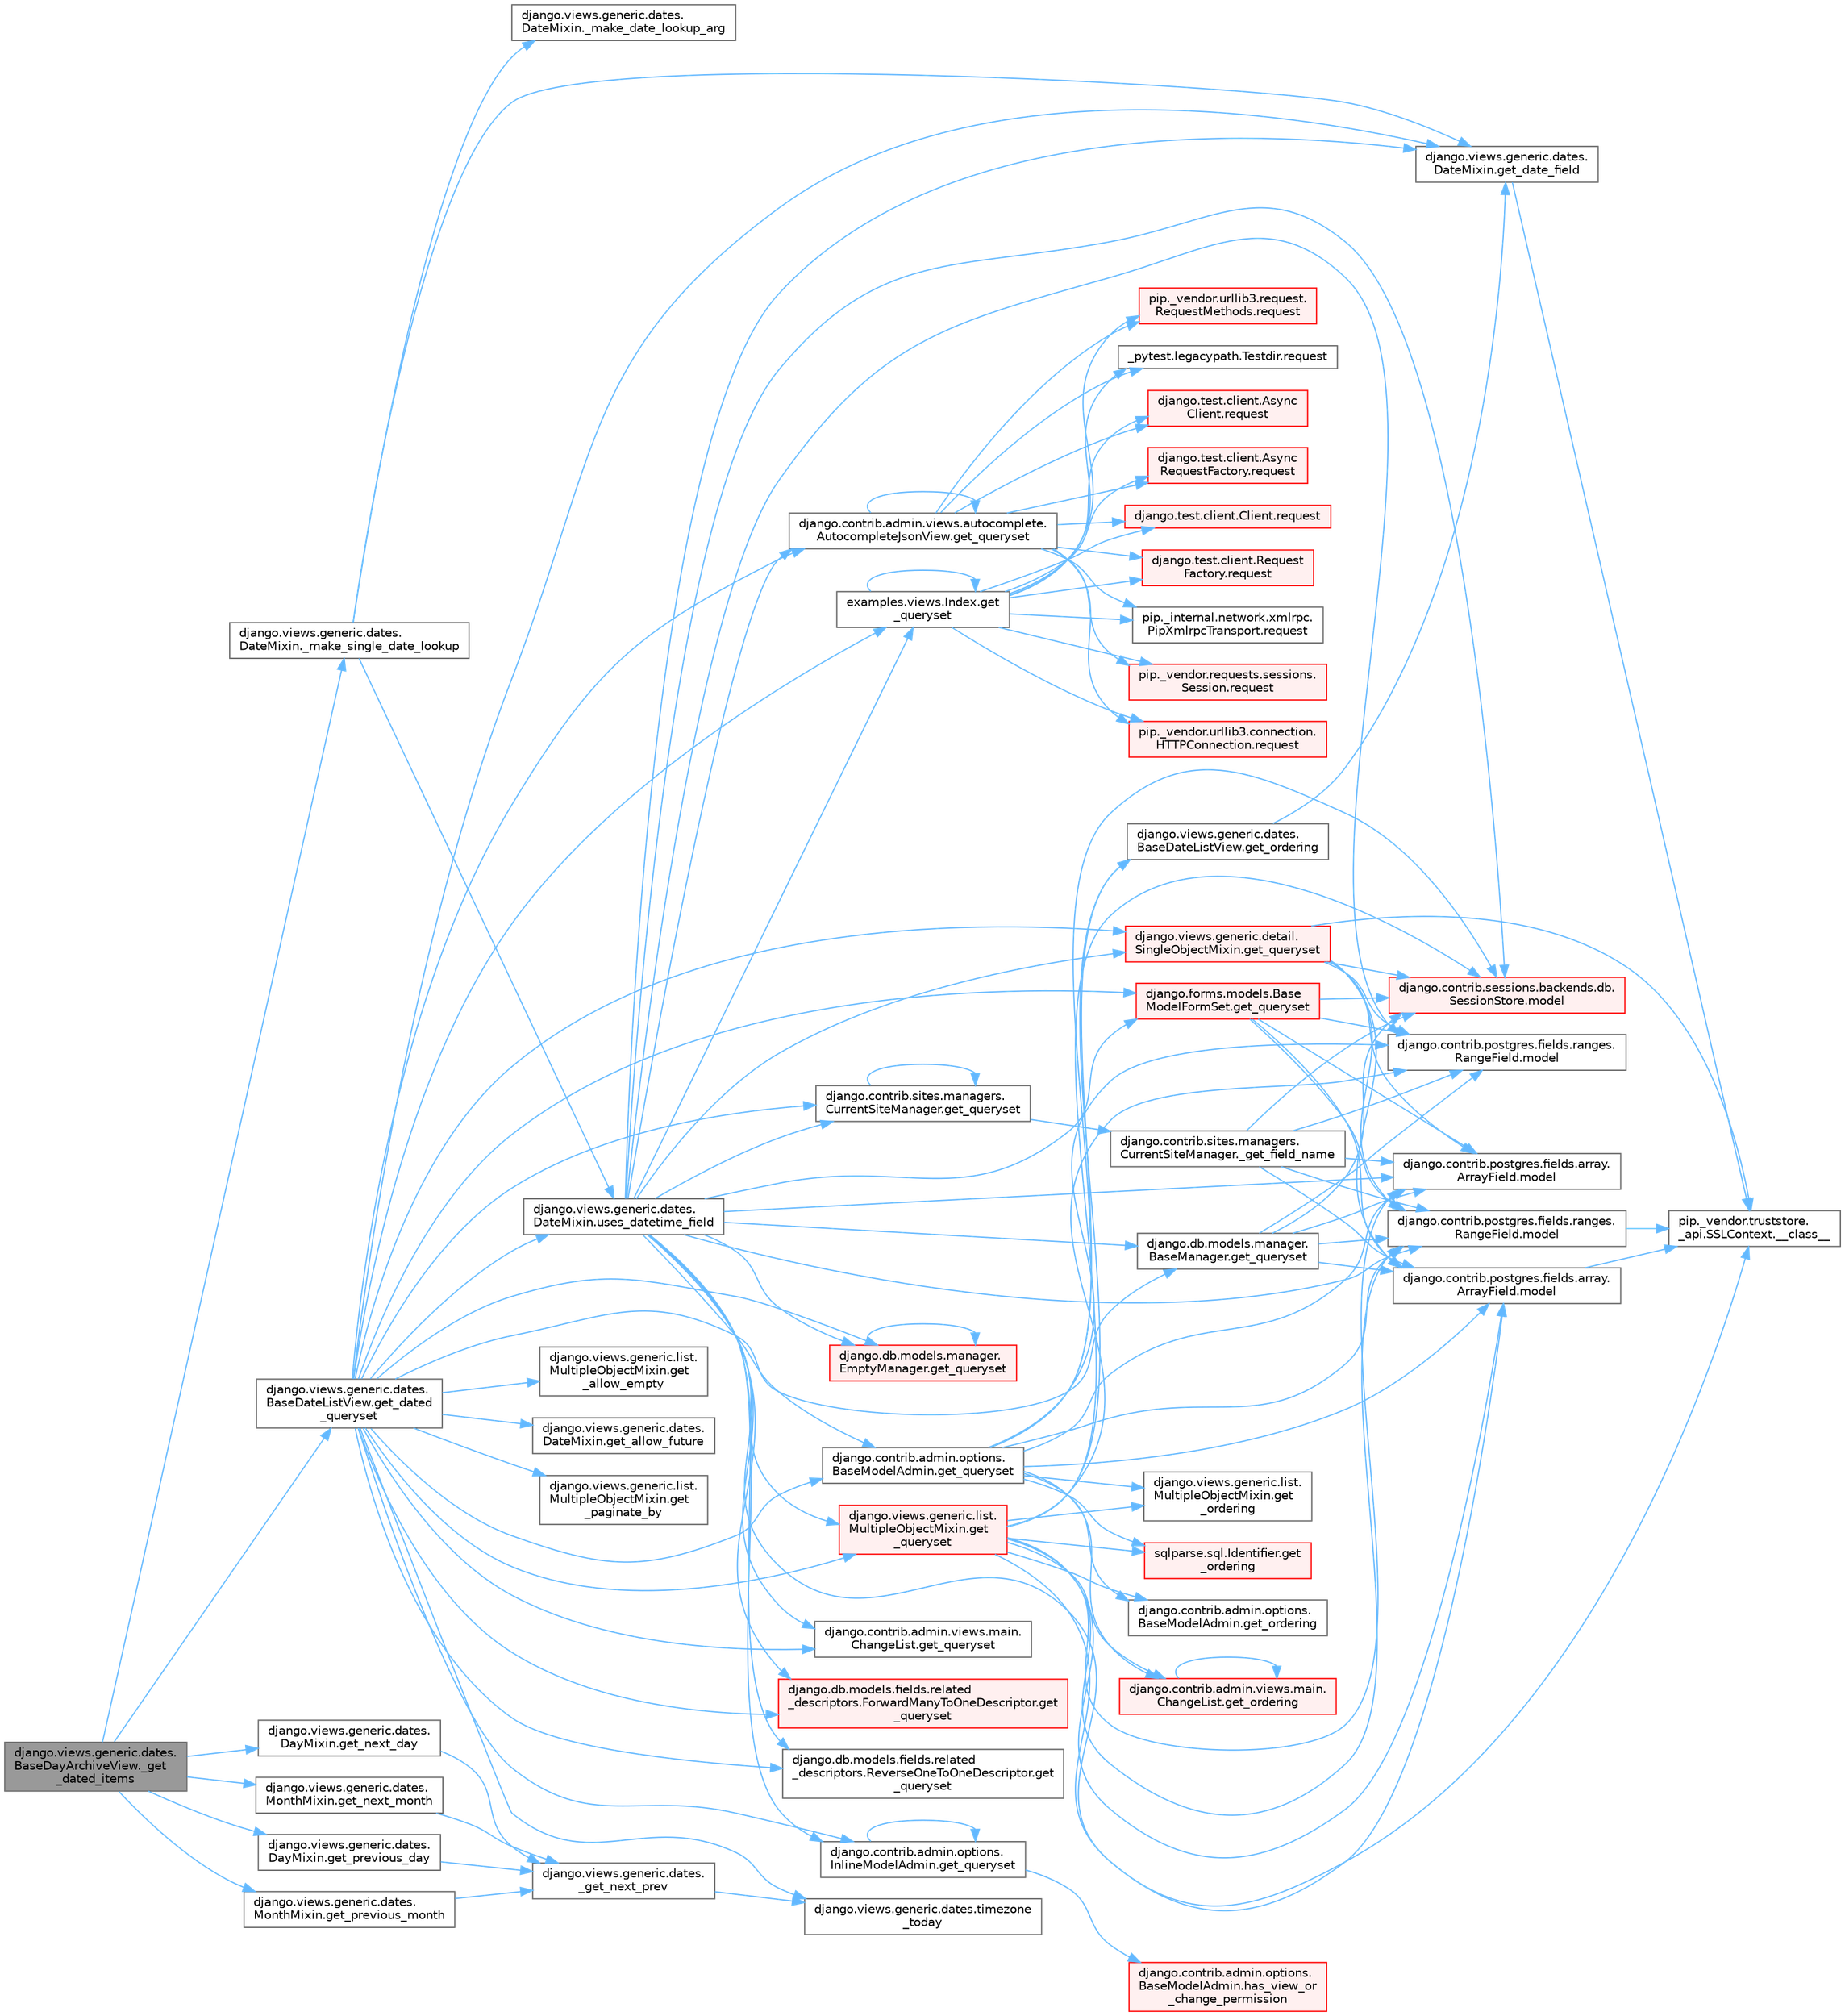 digraph "django.views.generic.dates.BaseDayArchiveView._get_dated_items"
{
 // LATEX_PDF_SIZE
  bgcolor="transparent";
  edge [fontname=Helvetica,fontsize=10,labelfontname=Helvetica,labelfontsize=10];
  node [fontname=Helvetica,fontsize=10,shape=box,height=0.2,width=0.4];
  rankdir="LR";
  Node1 [id="Node000001",label="django.views.generic.dates.\lBaseDayArchiveView._get\l_dated_items",height=0.2,width=0.4,color="gray40", fillcolor="grey60", style="filled", fontcolor="black",tooltip=" "];
  Node1 -> Node2 [id="edge1_Node000001_Node000002",color="steelblue1",style="solid",tooltip=" "];
  Node2 [id="Node000002",label="django.views.generic.dates.\lDateMixin._make_single_date_lookup",height=0.2,width=0.4,color="grey40", fillcolor="white", style="filled",URL="$classdjango_1_1views_1_1generic_1_1dates_1_1_date_mixin.html#ac17fc80d601666765dd9751d4b5e065d",tooltip=" "];
  Node2 -> Node3 [id="edge2_Node000002_Node000003",color="steelblue1",style="solid",tooltip=" "];
  Node3 [id="Node000003",label="django.views.generic.dates.\lDateMixin._make_date_lookup_arg",height=0.2,width=0.4,color="grey40", fillcolor="white", style="filled",URL="$classdjango_1_1views_1_1generic_1_1dates_1_1_date_mixin.html#aac7dd5ad67e178e80dd82a095f80b848",tooltip=" "];
  Node2 -> Node4 [id="edge3_Node000002_Node000004",color="steelblue1",style="solid",tooltip=" "];
  Node4 [id="Node000004",label="django.views.generic.dates.\lDateMixin.get_date_field",height=0.2,width=0.4,color="grey40", fillcolor="white", style="filled",URL="$classdjango_1_1views_1_1generic_1_1dates_1_1_date_mixin.html#a5effe594d56a85727190cc91ef894526",tooltip=" "];
  Node4 -> Node5 [id="edge4_Node000004_Node000005",color="steelblue1",style="solid",tooltip=" "];
  Node5 [id="Node000005",label="pip._vendor.truststore.\l_api.SSLContext.__class__",height=0.2,width=0.4,color="grey40", fillcolor="white", style="filled",URL="$classpip_1_1__vendor_1_1truststore_1_1__api_1_1_s_s_l_context.html#a530861514f31eabaa3f513557d6e66de",tooltip=" "];
  Node2 -> Node6 [id="edge5_Node000002_Node000006",color="steelblue1",style="solid",tooltip=" "];
  Node6 [id="Node000006",label="django.views.generic.dates.\lDateMixin.uses_datetime_field",height=0.2,width=0.4,color="grey40", fillcolor="white", style="filled",URL="$classdjango_1_1views_1_1generic_1_1dates_1_1_date_mixin.html#a1fb37f57858e32a16ec5b6328ae68adb",tooltip=" "];
  Node6 -> Node4 [id="edge6_Node000006_Node000004",color="steelblue1",style="solid",tooltip=" "];
  Node6 -> Node7 [id="edge7_Node000006_Node000007",color="steelblue1",style="solid",tooltip=" "];
  Node7 [id="Node000007",label="django.contrib.admin.options.\lBaseModelAdmin.get_queryset",height=0.2,width=0.4,color="grey40", fillcolor="white", style="filled",URL="$classdjango_1_1contrib_1_1admin_1_1options_1_1_base_model_admin.html#a785da85de69766ce5f736de0e4de80c5",tooltip=" "];
  Node7 -> Node8 [id="edge8_Node000007_Node000008",color="steelblue1",style="solid",tooltip=" "];
  Node8 [id="Node000008",label="django.contrib.admin.options.\lBaseModelAdmin.get_ordering",height=0.2,width=0.4,color="grey40", fillcolor="white", style="filled",URL="$classdjango_1_1contrib_1_1admin_1_1options_1_1_base_model_admin.html#a8b06248f6c601bed9bcfc951f653cb72",tooltip=" "];
  Node7 -> Node9 [id="edge9_Node000007_Node000009",color="steelblue1",style="solid",tooltip=" "];
  Node9 [id="Node000009",label="django.contrib.admin.views.main.\lChangeList.get_ordering",height=0.2,width=0.4,color="red", fillcolor="#FFF0F0", style="filled",URL="$classdjango_1_1contrib_1_1admin_1_1views_1_1main_1_1_change_list.html#a87413968b7e496bc20cdc428329a8f93",tooltip=" "];
  Node9 -> Node9 [id="edge10_Node000009_Node000009",color="steelblue1",style="solid",tooltip=" "];
  Node7 -> Node20 [id="edge11_Node000007_Node000020",color="steelblue1",style="solid",tooltip=" "];
  Node20 [id="Node000020",label="django.views.generic.dates.\lBaseDateListView.get_ordering",height=0.2,width=0.4,color="grey40", fillcolor="white", style="filled",URL="$classdjango_1_1views_1_1generic_1_1dates_1_1_base_date_list_view.html#a0ec2128f4273a0b80fa32b44d71725ea",tooltip=" "];
  Node20 -> Node4 [id="edge12_Node000020_Node000004",color="steelblue1",style="solid",tooltip=" "];
  Node7 -> Node21 [id="edge13_Node000007_Node000021",color="steelblue1",style="solid",tooltip=" "];
  Node21 [id="Node000021",label="django.views.generic.list.\lMultipleObjectMixin.get\l_ordering",height=0.2,width=0.4,color="grey40", fillcolor="white", style="filled",URL="$classdjango_1_1views_1_1generic_1_1list_1_1_multiple_object_mixin.html#a8ba6071eb9a7bab04795550b0a3628c6",tooltip=" "];
  Node7 -> Node22 [id="edge14_Node000007_Node000022",color="steelblue1",style="solid",tooltip=" "];
  Node22 [id="Node000022",label="sqlparse.sql.Identifier.get\l_ordering",height=0.2,width=0.4,color="red", fillcolor="#FFF0F0", style="filled",URL="$classsqlparse_1_1sql_1_1_identifier.html#a6e06ea438171fb096466ae06a2b2f69f",tooltip=" "];
  Node7 -> Node13 [id="edge15_Node000007_Node000013",color="steelblue1",style="solid",tooltip=" "];
  Node13 [id="Node000013",label="django.contrib.postgres.fields.array.\lArrayField.model",height=0.2,width=0.4,color="grey40", fillcolor="white", style="filled",URL="$classdjango_1_1contrib_1_1postgres_1_1fields_1_1array_1_1_array_field.html#a4402eef4c4784e00671c9f229481f4c1",tooltip=" "];
  Node13 -> Node5 [id="edge16_Node000013_Node000005",color="steelblue1",style="solid",tooltip=" "];
  Node7 -> Node14 [id="edge17_Node000007_Node000014",color="steelblue1",style="solid",tooltip=" "];
  Node14 [id="Node000014",label="django.contrib.postgres.fields.array.\lArrayField.model",height=0.2,width=0.4,color="grey40", fillcolor="white", style="filled",URL="$classdjango_1_1contrib_1_1postgres_1_1fields_1_1array_1_1_array_field.html#a50a2796de85f960ca282b56ef2d9446c",tooltip=" "];
  Node7 -> Node15 [id="edge18_Node000007_Node000015",color="steelblue1",style="solid",tooltip=" "];
  Node15 [id="Node000015",label="django.contrib.postgres.fields.ranges.\lRangeField.model",height=0.2,width=0.4,color="grey40", fillcolor="white", style="filled",URL="$classdjango_1_1contrib_1_1postgres_1_1fields_1_1ranges_1_1_range_field.html#aa38c2bbd1bad0c8f9b0315ee468867a2",tooltip=" "];
  Node15 -> Node5 [id="edge19_Node000015_Node000005",color="steelblue1",style="solid",tooltip=" "];
  Node7 -> Node16 [id="edge20_Node000007_Node000016",color="steelblue1",style="solid",tooltip=" "];
  Node16 [id="Node000016",label="django.contrib.postgres.fields.ranges.\lRangeField.model",height=0.2,width=0.4,color="grey40", fillcolor="white", style="filled",URL="$classdjango_1_1contrib_1_1postgres_1_1fields_1_1ranges_1_1_range_field.html#a91b36827f010affd1ff89569cf40d1af",tooltip=" "];
  Node7 -> Node17 [id="edge21_Node000007_Node000017",color="steelblue1",style="solid",tooltip=" "];
  Node17 [id="Node000017",label="django.contrib.sessions.backends.db.\lSessionStore.model",height=0.2,width=0.4,color="red", fillcolor="#FFF0F0", style="filled",URL="$classdjango_1_1contrib_1_1sessions_1_1backends_1_1db_1_1_session_store.html#af52cfb4371af389c8bd4a6780274c403",tooltip=" "];
  Node6 -> Node25 [id="edge22_Node000006_Node000025",color="steelblue1",style="solid",tooltip=" "];
  Node25 [id="Node000025",label="django.contrib.admin.options.\lInlineModelAdmin.get_queryset",height=0.2,width=0.4,color="grey40", fillcolor="white", style="filled",URL="$classdjango_1_1contrib_1_1admin_1_1options_1_1_inline_model_admin.html#a9248f5d82a336087e911b7ebc8729ffd",tooltip=" "];
  Node25 -> Node25 [id="edge23_Node000025_Node000025",color="steelblue1",style="solid",tooltip=" "];
  Node25 -> Node26 [id="edge24_Node000025_Node000026",color="steelblue1",style="solid",tooltip=" "];
  Node26 [id="Node000026",label="django.contrib.admin.options.\lBaseModelAdmin.has_view_or\l_change_permission",height=0.2,width=0.4,color="red", fillcolor="#FFF0F0", style="filled",URL="$classdjango_1_1contrib_1_1admin_1_1options_1_1_base_model_admin.html#a218c5fb68fadfcf6e8e49172ad1d317c",tooltip=" "];
  Node6 -> Node32 [id="edge25_Node000006_Node000032",color="steelblue1",style="solid",tooltip=" "];
  Node32 [id="Node000032",label="django.contrib.admin.views.autocomplete.\lAutocompleteJsonView.get_queryset",height=0.2,width=0.4,color="grey40", fillcolor="white", style="filled",URL="$classdjango_1_1contrib_1_1admin_1_1views_1_1autocomplete_1_1_autocomplete_json_view.html#a6eb5abbd3b2e8b252a4ce9ca2680f3d3",tooltip=" "];
  Node32 -> Node32 [id="edge26_Node000032_Node000032",color="steelblue1",style="solid",tooltip=" "];
  Node32 -> Node33 [id="edge27_Node000032_Node000033",color="steelblue1",style="solid",tooltip=" "];
  Node33 [id="Node000033",label="_pytest.legacypath.Testdir.request",height=0.2,width=0.4,color="grey40", fillcolor="white", style="filled",URL="$class__pytest_1_1legacypath_1_1_testdir.html#a0e10c900efcd764da85254119e4d64c4",tooltip=" "];
  Node32 -> Node34 [id="edge28_Node000032_Node000034",color="steelblue1",style="solid",tooltip=" "];
  Node34 [id="Node000034",label="django.test.client.Async\lClient.request",height=0.2,width=0.4,color="red", fillcolor="#FFF0F0", style="filled",URL="$classdjango_1_1test_1_1client_1_1_async_client.html#a891cc2f6b81dcf3583bbbde8d21a713a",tooltip=" "];
  Node32 -> Node36 [id="edge29_Node000032_Node000036",color="steelblue1",style="solid",tooltip=" "];
  Node36 [id="Node000036",label="django.test.client.Async\lRequestFactory.request",height=0.2,width=0.4,color="red", fillcolor="#FFF0F0", style="filled",URL="$classdjango_1_1test_1_1client_1_1_async_request_factory.html#aab026845547a4c2d9203b8710b90f6cd",tooltip=" "];
  Node32 -> Node37 [id="edge30_Node000032_Node000037",color="steelblue1",style="solid",tooltip=" "];
  Node37 [id="Node000037",label="django.test.client.Client.request",height=0.2,width=0.4,color="red", fillcolor="#FFF0F0", style="filled",URL="$classdjango_1_1test_1_1client_1_1_client.html#a2f51c5251142ab6503937051936e33fa",tooltip=" "];
  Node32 -> Node492 [id="edge31_Node000032_Node000492",color="steelblue1",style="solid",tooltip=" "];
  Node492 [id="Node000492",label="django.test.client.Request\lFactory.request",height=0.2,width=0.4,color="red", fillcolor="#FFF0F0", style="filled",URL="$classdjango_1_1test_1_1client_1_1_request_factory.html#adae411ab0df6839c5364b647e4dc63ad",tooltip=" "];
  Node32 -> Node493 [id="edge32_Node000032_Node000493",color="steelblue1",style="solid",tooltip=" "];
  Node493 [id="Node000493",label="pip._internal.network.xmlrpc.\lPipXmlrpcTransport.request",height=0.2,width=0.4,color="grey40", fillcolor="white", style="filled",URL="$classpip_1_1__internal_1_1network_1_1xmlrpc_1_1_pip_xmlrpc_transport.html#a91d1ed180fbf8bcc25f6747a72614c5f",tooltip=" "];
  Node32 -> Node494 [id="edge33_Node000032_Node000494",color="steelblue1",style="solid",tooltip=" "];
  Node494 [id="Node000494",label="pip._vendor.requests.sessions.\lSession.request",height=0.2,width=0.4,color="red", fillcolor="#FFF0F0", style="filled",URL="$classpip_1_1__vendor_1_1requests_1_1sessions_1_1_session.html#a3dddfa16e93faa1a1a553936d913482b",tooltip=" "];
  Node32 -> Node1010 [id="edge34_Node000032_Node001010",color="steelblue1",style="solid",tooltip=" "];
  Node1010 [id="Node001010",label="pip._vendor.urllib3.connection.\lHTTPConnection.request",height=0.2,width=0.4,color="red", fillcolor="#FFF0F0", style="filled",URL="$classpip_1_1__vendor_1_1urllib3_1_1connection_1_1_h_t_t_p_connection.html#a67e552c4d242e4169bdf7319269a417f",tooltip=" "];
  Node32 -> Node1012 [id="edge35_Node000032_Node001012",color="steelblue1",style="solid",tooltip=" "];
  Node1012 [id="Node001012",label="pip._vendor.urllib3.request.\lRequestMethods.request",height=0.2,width=0.4,color="red", fillcolor="#FFF0F0", style="filled",URL="$classpip_1_1__vendor_1_1urllib3_1_1request_1_1_request_methods.html#a73541f2f0edc7df7413b043e33c69e7f",tooltip=" "];
  Node6 -> Node2830 [id="edge36_Node000006_Node002830",color="steelblue1",style="solid",tooltip=" "];
  Node2830 [id="Node002830",label="django.contrib.admin.views.main.\lChangeList.get_queryset",height=0.2,width=0.4,color="grey40", fillcolor="white", style="filled",URL="$classdjango_1_1contrib_1_1admin_1_1views_1_1main_1_1_change_list.html#a269abeb8e01762183e40a5133a41151d",tooltip=" "];
  Node6 -> Node2831 [id="edge37_Node000006_Node002831",color="steelblue1",style="solid",tooltip=" "];
  Node2831 [id="Node002831",label="django.contrib.sites.managers.\lCurrentSiteManager.get_queryset",height=0.2,width=0.4,color="grey40", fillcolor="white", style="filled",URL="$classdjango_1_1contrib_1_1sites_1_1managers_1_1_current_site_manager.html#a1889434ddf70c93854e44489319c1a1f",tooltip=" "];
  Node2831 -> Node1155 [id="edge38_Node002831_Node001155",color="steelblue1",style="solid",tooltip=" "];
  Node1155 [id="Node001155",label="django.contrib.sites.managers.\lCurrentSiteManager._get_field_name",height=0.2,width=0.4,color="grey40", fillcolor="white", style="filled",URL="$classdjango_1_1contrib_1_1sites_1_1managers_1_1_current_site_manager.html#a6681f04ed527ed7f580a8c6330a97cd4",tooltip=" "];
  Node1155 -> Node13 [id="edge39_Node001155_Node000013",color="steelblue1",style="solid",tooltip=" "];
  Node1155 -> Node14 [id="edge40_Node001155_Node000014",color="steelblue1",style="solid",tooltip=" "];
  Node1155 -> Node15 [id="edge41_Node001155_Node000015",color="steelblue1",style="solid",tooltip=" "];
  Node1155 -> Node16 [id="edge42_Node001155_Node000016",color="steelblue1",style="solid",tooltip=" "];
  Node1155 -> Node17 [id="edge43_Node001155_Node000017",color="steelblue1",style="solid",tooltip=" "];
  Node2831 -> Node2831 [id="edge44_Node002831_Node002831",color="steelblue1",style="solid",tooltip=" "];
  Node6 -> Node2832 [id="edge45_Node000006_Node002832",color="steelblue1",style="solid",tooltip=" "];
  Node2832 [id="Node002832",label="django.db.models.fields.related\l_descriptors.ForwardManyToOneDescriptor.get\l_queryset",height=0.2,width=0.4,color="red", fillcolor="#FFF0F0", style="filled",URL="$classdjango_1_1db_1_1models_1_1fields_1_1related__descriptors_1_1_forward_many_to_one_descriptor.html#aac7cf3069f240b0e4553d803b419cf7d",tooltip=" "];
  Node6 -> Node2833 [id="edge46_Node000006_Node002833",color="steelblue1",style="solid",tooltip=" "];
  Node2833 [id="Node002833",label="django.db.models.fields.related\l_descriptors.ReverseOneToOneDescriptor.get\l_queryset",height=0.2,width=0.4,color="grey40", fillcolor="white", style="filled",URL="$classdjango_1_1db_1_1models_1_1fields_1_1related__descriptors_1_1_reverse_one_to_one_descriptor.html#a04bede0cb722d44ace129e00e85081a3",tooltip=" "];
  Node6 -> Node2834 [id="edge47_Node000006_Node002834",color="steelblue1",style="solid",tooltip=" "];
  Node2834 [id="Node002834",label="django.db.models.manager.\lBaseManager.get_queryset",height=0.2,width=0.4,color="grey40", fillcolor="white", style="filled",URL="$classdjango_1_1db_1_1models_1_1manager_1_1_base_manager.html#a358c9a085a30a278b31e784dac7a52ef",tooltip="PROXIES TO QUERYSET #."];
  Node2834 -> Node13 [id="edge48_Node002834_Node000013",color="steelblue1",style="solid",tooltip=" "];
  Node2834 -> Node14 [id="edge49_Node002834_Node000014",color="steelblue1",style="solid",tooltip=" "];
  Node2834 -> Node15 [id="edge50_Node002834_Node000015",color="steelblue1",style="solid",tooltip=" "];
  Node2834 -> Node16 [id="edge51_Node002834_Node000016",color="steelblue1",style="solid",tooltip=" "];
  Node2834 -> Node17 [id="edge52_Node002834_Node000017",color="steelblue1",style="solid",tooltip=" "];
  Node6 -> Node2835 [id="edge53_Node000006_Node002835",color="steelblue1",style="solid",tooltip=" "];
  Node2835 [id="Node002835",label="django.db.models.manager.\lEmptyManager.get_queryset",height=0.2,width=0.4,color="red", fillcolor="#FFF0F0", style="filled",URL="$classdjango_1_1db_1_1models_1_1manager_1_1_empty_manager.html#a2a2df8fcd071f937c6ee484d4ee1d539",tooltip=" "];
  Node2835 -> Node2835 [id="edge54_Node002835_Node002835",color="steelblue1",style="solid",tooltip=" "];
  Node6 -> Node2837 [id="edge55_Node000006_Node002837",color="steelblue1",style="solid",tooltip=" "];
  Node2837 [id="Node002837",label="django.forms.models.Base\lModelFormSet.get_queryset",height=0.2,width=0.4,color="red", fillcolor="#FFF0F0", style="filled",URL="$classdjango_1_1forms_1_1models_1_1_base_model_form_set.html#adbf92e8bd967e15a87f0fa40d2826143",tooltip=" "];
  Node2837 -> Node13 [id="edge56_Node002837_Node000013",color="steelblue1",style="solid",tooltip=" "];
  Node2837 -> Node14 [id="edge57_Node002837_Node000014",color="steelblue1",style="solid",tooltip=" "];
  Node2837 -> Node15 [id="edge58_Node002837_Node000015",color="steelblue1",style="solid",tooltip=" "];
  Node2837 -> Node16 [id="edge59_Node002837_Node000016",color="steelblue1",style="solid",tooltip=" "];
  Node2837 -> Node17 [id="edge60_Node002837_Node000017",color="steelblue1",style="solid",tooltip=" "];
  Node6 -> Node2838 [id="edge61_Node000006_Node002838",color="steelblue1",style="solid",tooltip=" "];
  Node2838 [id="Node002838",label="django.views.generic.detail.\lSingleObjectMixin.get_queryset",height=0.2,width=0.4,color="red", fillcolor="#FFF0F0", style="filled",URL="$classdjango_1_1views_1_1generic_1_1detail_1_1_single_object_mixin.html#a29e41db704214851315dd3e87c4d843e",tooltip=" "];
  Node2838 -> Node5 [id="edge62_Node002838_Node000005",color="steelblue1",style="solid",tooltip=" "];
  Node2838 -> Node13 [id="edge63_Node002838_Node000013",color="steelblue1",style="solid",tooltip=" "];
  Node2838 -> Node14 [id="edge64_Node002838_Node000014",color="steelblue1",style="solid",tooltip=" "];
  Node2838 -> Node15 [id="edge65_Node002838_Node000015",color="steelblue1",style="solid",tooltip=" "];
  Node2838 -> Node16 [id="edge66_Node002838_Node000016",color="steelblue1",style="solid",tooltip=" "];
  Node2838 -> Node17 [id="edge67_Node002838_Node000017",color="steelblue1",style="solid",tooltip=" "];
  Node6 -> Node2839 [id="edge68_Node000006_Node002839",color="steelblue1",style="solid",tooltip=" "];
  Node2839 [id="Node002839",label="django.views.generic.list.\lMultipleObjectMixin.get\l_queryset",height=0.2,width=0.4,color="red", fillcolor="#FFF0F0", style="filled",URL="$classdjango_1_1views_1_1generic_1_1list_1_1_multiple_object_mixin.html#a7ceb7f310a7a0d7fedfb90f1f2b5c226",tooltip=" "];
  Node2839 -> Node5 [id="edge69_Node002839_Node000005",color="steelblue1",style="solid",tooltip=" "];
  Node2839 -> Node8 [id="edge70_Node002839_Node000008",color="steelblue1",style="solid",tooltip=" "];
  Node2839 -> Node9 [id="edge71_Node002839_Node000009",color="steelblue1",style="solid",tooltip=" "];
  Node2839 -> Node20 [id="edge72_Node002839_Node000020",color="steelblue1",style="solid",tooltip=" "];
  Node2839 -> Node21 [id="edge73_Node002839_Node000021",color="steelblue1",style="solid",tooltip=" "];
  Node2839 -> Node22 [id="edge74_Node002839_Node000022",color="steelblue1",style="solid",tooltip=" "];
  Node2839 -> Node13 [id="edge75_Node002839_Node000013",color="steelblue1",style="solid",tooltip=" "];
  Node2839 -> Node14 [id="edge76_Node002839_Node000014",color="steelblue1",style="solid",tooltip=" "];
  Node2839 -> Node15 [id="edge77_Node002839_Node000015",color="steelblue1",style="solid",tooltip=" "];
  Node2839 -> Node16 [id="edge78_Node002839_Node000016",color="steelblue1",style="solid",tooltip=" "];
  Node2839 -> Node17 [id="edge79_Node002839_Node000017",color="steelblue1",style="solid",tooltip=" "];
  Node6 -> Node2840 [id="edge80_Node000006_Node002840",color="steelblue1",style="solid",tooltip=" "];
  Node2840 [id="Node002840",label="examples.views.Index.get\l_queryset",height=0.2,width=0.4,color="grey40", fillcolor="white", style="filled",URL="$classexamples_1_1views_1_1_index.html#a288026bb9059b37dca786922296dfcd3",tooltip=" "];
  Node2840 -> Node2840 [id="edge81_Node002840_Node002840",color="steelblue1",style="solid",tooltip=" "];
  Node2840 -> Node33 [id="edge82_Node002840_Node000033",color="steelblue1",style="solid",tooltip=" "];
  Node2840 -> Node34 [id="edge83_Node002840_Node000034",color="steelblue1",style="solid",tooltip=" "];
  Node2840 -> Node36 [id="edge84_Node002840_Node000036",color="steelblue1",style="solid",tooltip=" "];
  Node2840 -> Node37 [id="edge85_Node002840_Node000037",color="steelblue1",style="solid",tooltip=" "];
  Node2840 -> Node492 [id="edge86_Node002840_Node000492",color="steelblue1",style="solid",tooltip=" "];
  Node2840 -> Node493 [id="edge87_Node002840_Node000493",color="steelblue1",style="solid",tooltip=" "];
  Node2840 -> Node494 [id="edge88_Node002840_Node000494",color="steelblue1",style="solid",tooltip=" "];
  Node2840 -> Node1010 [id="edge89_Node002840_Node001010",color="steelblue1",style="solid",tooltip=" "];
  Node2840 -> Node1012 [id="edge90_Node002840_Node001012",color="steelblue1",style="solid",tooltip=" "];
  Node6 -> Node13 [id="edge91_Node000006_Node000013",color="steelblue1",style="solid",tooltip=" "];
  Node6 -> Node14 [id="edge92_Node000006_Node000014",color="steelblue1",style="solid",tooltip=" "];
  Node6 -> Node15 [id="edge93_Node000006_Node000015",color="steelblue1",style="solid",tooltip=" "];
  Node6 -> Node16 [id="edge94_Node000006_Node000016",color="steelblue1",style="solid",tooltip=" "];
  Node6 -> Node17 [id="edge95_Node000006_Node000017",color="steelblue1",style="solid",tooltip=" "];
  Node1 -> Node4529 [id="edge96_Node000001_Node004529",color="steelblue1",style="solid",tooltip=" "];
  Node4529 [id="Node004529",label="django.views.generic.dates.\lBaseDateListView.get_dated\l_queryset",height=0.2,width=0.4,color="grey40", fillcolor="white", style="filled",URL="$classdjango_1_1views_1_1generic_1_1dates_1_1_base_date_list_view.html#ad97300c63f99eef4ed95aa9d8f73520b",tooltip=" "];
  Node4529 -> Node1692 [id="edge97_Node004529_Node001692",color="steelblue1",style="solid",tooltip=" "];
  Node1692 [id="Node001692",label="django.views.generic.list.\lMultipleObjectMixin.get\l_allow_empty",height=0.2,width=0.4,color="grey40", fillcolor="white", style="filled",URL="$classdjango_1_1views_1_1generic_1_1list_1_1_multiple_object_mixin.html#a347b703be63d88adfc30295fa8d27182",tooltip=" "];
  Node4529 -> Node4530 [id="edge98_Node004529_Node004530",color="steelblue1",style="solid",tooltip=" "];
  Node4530 [id="Node004530",label="django.views.generic.dates.\lDateMixin.get_allow_future",height=0.2,width=0.4,color="grey40", fillcolor="white", style="filled",URL="$classdjango_1_1views_1_1generic_1_1dates_1_1_date_mixin.html#a51b9feb091392d6570890a63779c1e6b",tooltip=" "];
  Node4529 -> Node4 [id="edge99_Node004529_Node000004",color="steelblue1",style="solid",tooltip=" "];
  Node4529 -> Node1690 [id="edge100_Node004529_Node001690",color="steelblue1",style="solid",tooltip=" "];
  Node1690 [id="Node001690",label="django.views.generic.list.\lMultipleObjectMixin.get\l_paginate_by",height=0.2,width=0.4,color="grey40", fillcolor="white", style="filled",URL="$classdjango_1_1views_1_1generic_1_1list_1_1_multiple_object_mixin.html#ad3b109e59587ffd419177e4861455cc4",tooltip=" "];
  Node4529 -> Node7 [id="edge101_Node004529_Node000007",color="steelblue1",style="solid",tooltip=" "];
  Node4529 -> Node25 [id="edge102_Node004529_Node000025",color="steelblue1",style="solid",tooltip=" "];
  Node4529 -> Node32 [id="edge103_Node004529_Node000032",color="steelblue1",style="solid",tooltip=" "];
  Node4529 -> Node2830 [id="edge104_Node004529_Node002830",color="steelblue1",style="solid",tooltip=" "];
  Node4529 -> Node2831 [id="edge105_Node004529_Node002831",color="steelblue1",style="solid",tooltip=" "];
  Node4529 -> Node2832 [id="edge106_Node004529_Node002832",color="steelblue1",style="solid",tooltip=" "];
  Node4529 -> Node2833 [id="edge107_Node004529_Node002833",color="steelblue1",style="solid",tooltip=" "];
  Node4529 -> Node2834 [id="edge108_Node004529_Node002834",color="steelblue1",style="solid",tooltip=" "];
  Node4529 -> Node2835 [id="edge109_Node004529_Node002835",color="steelblue1",style="solid",tooltip=" "];
  Node4529 -> Node2837 [id="edge110_Node004529_Node002837",color="steelblue1",style="solid",tooltip=" "];
  Node4529 -> Node2838 [id="edge111_Node004529_Node002838",color="steelblue1",style="solid",tooltip=" "];
  Node4529 -> Node2839 [id="edge112_Node004529_Node002839",color="steelblue1",style="solid",tooltip=" "];
  Node4529 -> Node2840 [id="edge113_Node004529_Node002840",color="steelblue1",style="solid",tooltip=" "];
  Node4529 -> Node4531 [id="edge114_Node004529_Node004531",color="steelblue1",style="solid",tooltip=" "];
  Node4531 [id="Node004531",label="django.views.generic.dates.timezone\l_today",height=0.2,width=0.4,color="grey40", fillcolor="white", style="filled",URL="$namespacedjango_1_1views_1_1generic_1_1dates.html#a83cae13f1c0dc4762426e0b8196cb8c1",tooltip=" "];
  Node4529 -> Node6 [id="edge115_Node004529_Node000006",color="steelblue1",style="solid",tooltip=" "];
  Node1 -> Node4532 [id="edge116_Node000001_Node004532",color="steelblue1",style="solid",tooltip=" "];
  Node4532 [id="Node004532",label="django.views.generic.dates.\lDayMixin.get_next_day",height=0.2,width=0.4,color="grey40", fillcolor="white", style="filled",URL="$classdjango_1_1views_1_1generic_1_1dates_1_1_day_mixin.html#ab96ead55eed8cb0bf913a17e2852e0df",tooltip=" "];
  Node4532 -> Node4533 [id="edge117_Node004532_Node004533",color="steelblue1",style="solid",tooltip=" "];
  Node4533 [id="Node004533",label="django.views.generic.dates.\l_get_next_prev",height=0.2,width=0.4,color="grey40", fillcolor="white", style="filled",URL="$namespacedjango_1_1views_1_1generic_1_1dates.html#a671109893c8430929bb9947d98fb0ace",tooltip=" "];
  Node4533 -> Node4531 [id="edge118_Node004533_Node004531",color="steelblue1",style="solid",tooltip=" "];
  Node1 -> Node4534 [id="edge119_Node000001_Node004534",color="steelblue1",style="solid",tooltip=" "];
  Node4534 [id="Node004534",label="django.views.generic.dates.\lMonthMixin.get_next_month",height=0.2,width=0.4,color="grey40", fillcolor="white", style="filled",URL="$classdjango_1_1views_1_1generic_1_1dates_1_1_month_mixin.html#a40334d5c27c4c3de69cfbcb5c5d16af5",tooltip=" "];
  Node4534 -> Node4533 [id="edge120_Node004534_Node004533",color="steelblue1",style="solid",tooltip=" "];
  Node1 -> Node4535 [id="edge121_Node000001_Node004535",color="steelblue1",style="solid",tooltip=" "];
  Node4535 [id="Node004535",label="django.views.generic.dates.\lDayMixin.get_previous_day",height=0.2,width=0.4,color="grey40", fillcolor="white", style="filled",URL="$classdjango_1_1views_1_1generic_1_1dates_1_1_day_mixin.html#a43e97197abc9557d7689496b754b089e",tooltip=" "];
  Node4535 -> Node4533 [id="edge122_Node004535_Node004533",color="steelblue1",style="solid",tooltip=" "];
  Node1 -> Node4536 [id="edge123_Node000001_Node004536",color="steelblue1",style="solid",tooltip=" "];
  Node4536 [id="Node004536",label="django.views.generic.dates.\lMonthMixin.get_previous_month",height=0.2,width=0.4,color="grey40", fillcolor="white", style="filled",URL="$classdjango_1_1views_1_1generic_1_1dates_1_1_month_mixin.html#a752385d0f568ce3ac56df486fa2a339e",tooltip=" "];
  Node4536 -> Node4533 [id="edge124_Node004536_Node004533",color="steelblue1",style="solid",tooltip=" "];
}
